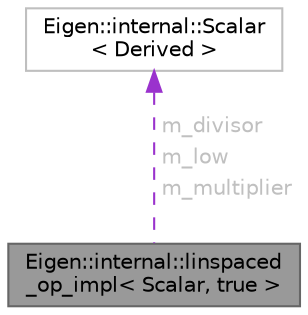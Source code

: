 digraph "Eigen::internal::linspaced_op_impl&lt; Scalar, true &gt;"
{
 // LATEX_PDF_SIZE
  bgcolor="transparent";
  edge [fontname=Helvetica,fontsize=10,labelfontname=Helvetica,labelfontsize=10];
  node [fontname=Helvetica,fontsize=10,shape=box,height=0.2,width=0.4];
  Node1 [id="Node000001",label="Eigen::internal::linspaced\l_op_impl\< Scalar, true \>",height=0.2,width=0.4,color="gray40", fillcolor="grey60", style="filled", fontcolor="black",tooltip=" "];
  Node2 -> Node1 [id="edge2_Node000001_Node000002",dir="back",color="darkorchid3",style="dashed",tooltip=" ",label=<<TABLE CELLBORDER="0" BORDER="0"><TR><TD VALIGN="top" ALIGN="LEFT" CELLPADDING="1" CELLSPACING="0">m_divisor</TD></TR>
<TR><TD VALIGN="top" ALIGN="LEFT" CELLPADDING="1" CELLSPACING="0">m_low</TD></TR>
<TR><TD VALIGN="top" ALIGN="LEFT" CELLPADDING="1" CELLSPACING="0">m_multiplier</TD></TR>
</TABLE>> ,fontcolor="grey" ];
  Node2 [id="Node000002",label="Eigen::internal::Scalar\l\< Derived \>",height=0.2,width=0.4,color="grey75", fillcolor="white", style="filled",URL="$structEigen_1_1internal_1_1traits.html",tooltip=" "];
}
